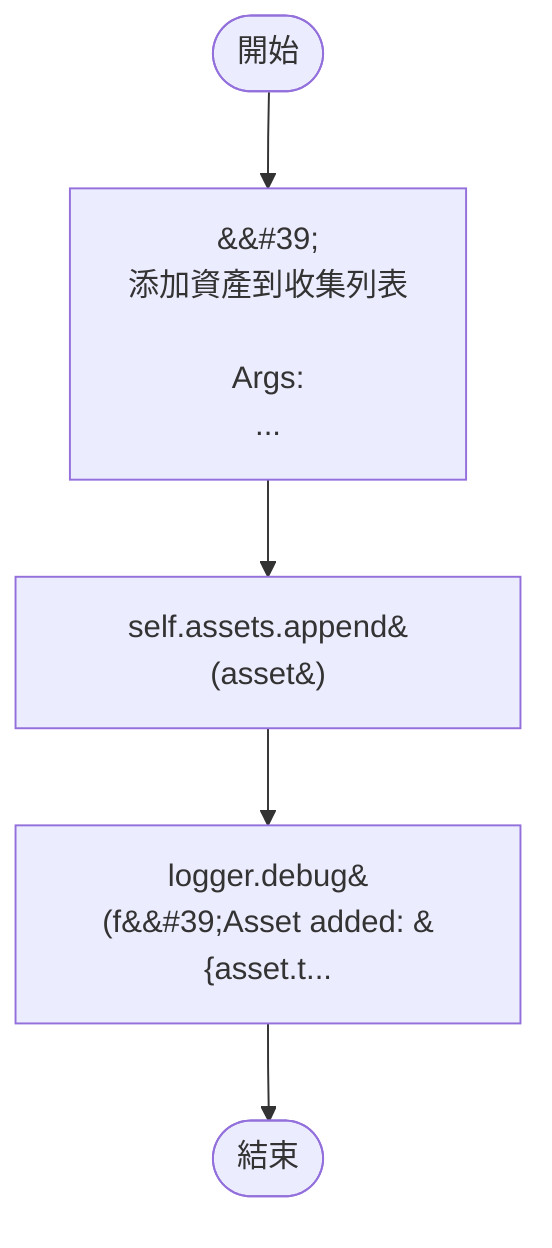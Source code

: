flowchart TB
    n1([開始])
    n2([結束])
    n3[&amp;&#35;39;\n        添加資產到收集列表\n\n        Args:\n      ...]
    n4[self.assets.append&#40;asset&#41;]
    n5[logger.debug&#40;f&amp;&#35;39;Asset added: &#123;asset.t...]
    n1 --> n3
    n3 --> n4
    n4 --> n5
    n5 --> n2